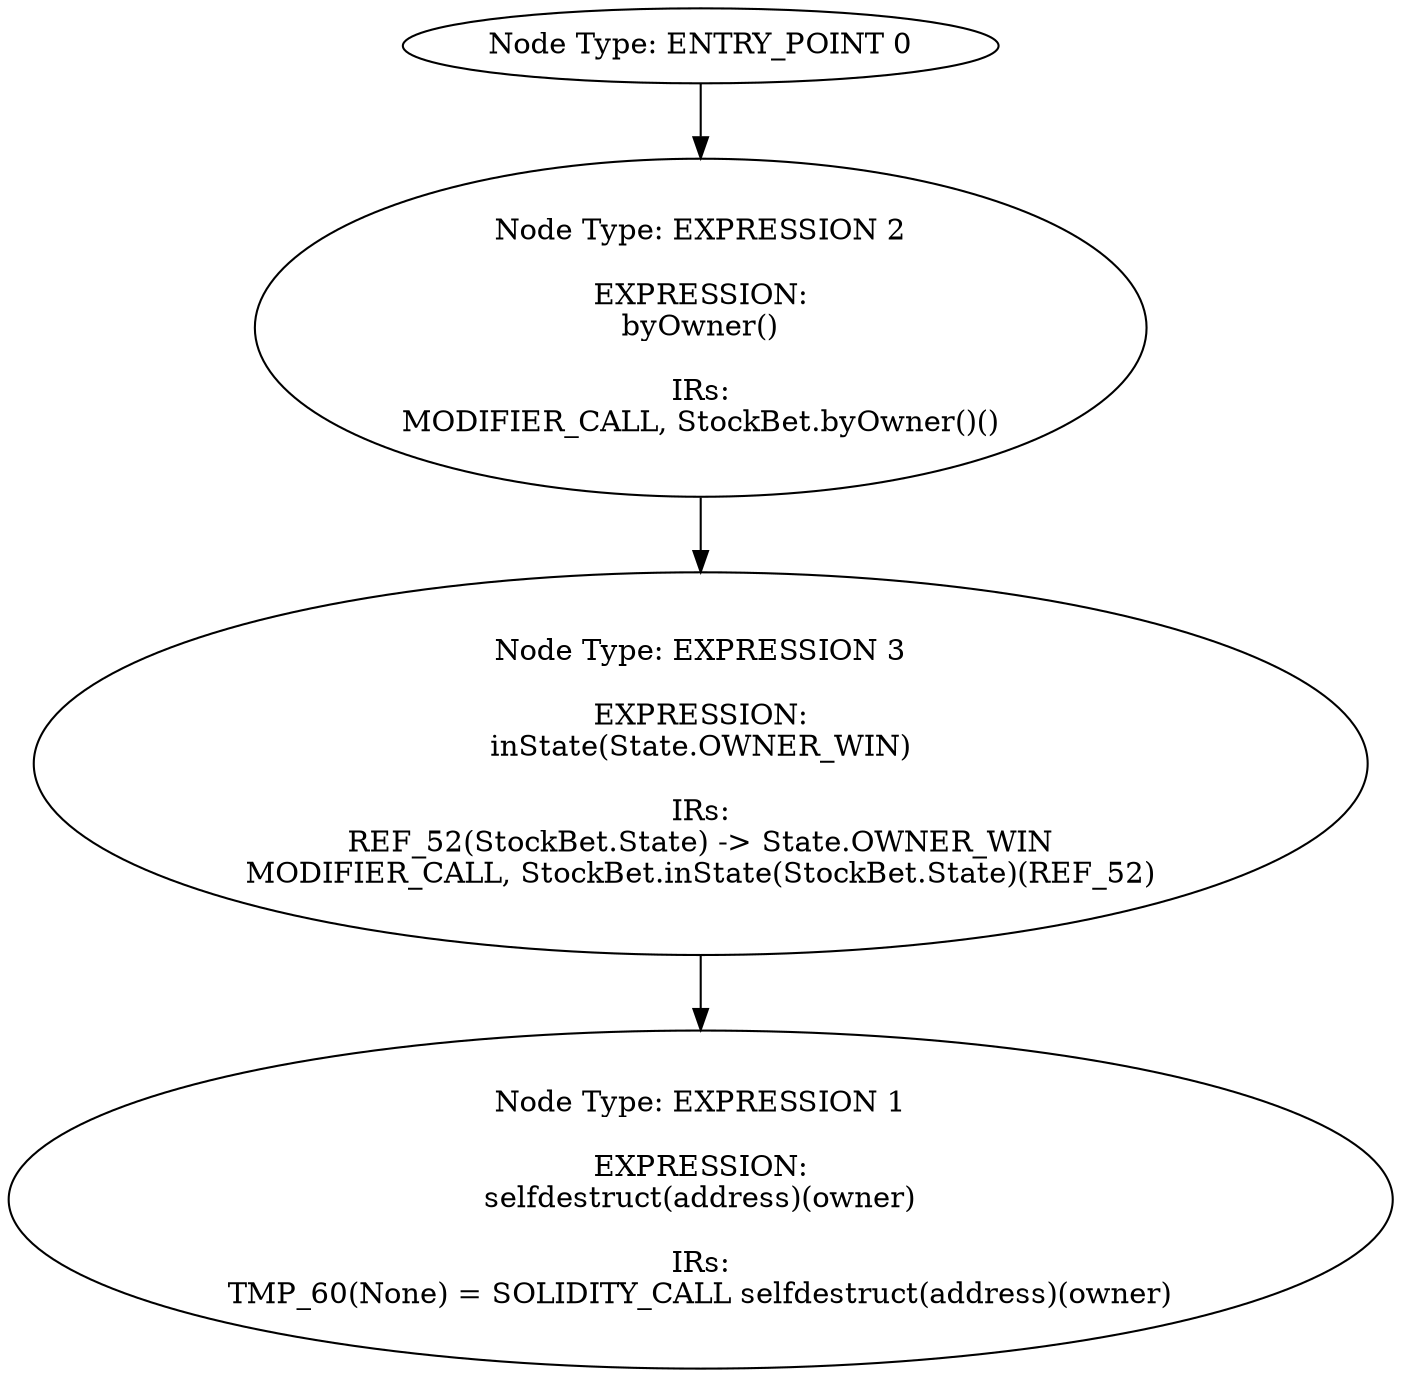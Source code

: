 digraph{
0[label="Node Type: ENTRY_POINT 0
"];
0->2;
1[label="Node Type: EXPRESSION 1

EXPRESSION:
selfdestruct(address)(owner)

IRs:
TMP_60(None) = SOLIDITY_CALL selfdestruct(address)(owner)"];
2[label="Node Type: EXPRESSION 2

EXPRESSION:
byOwner()

IRs:
MODIFIER_CALL, StockBet.byOwner()()"];
2->3;
3[label="Node Type: EXPRESSION 3

EXPRESSION:
inState(State.OWNER_WIN)

IRs:
REF_52(StockBet.State) -> State.OWNER_WIN
MODIFIER_CALL, StockBet.inState(StockBet.State)(REF_52)"];
3->1;
}
